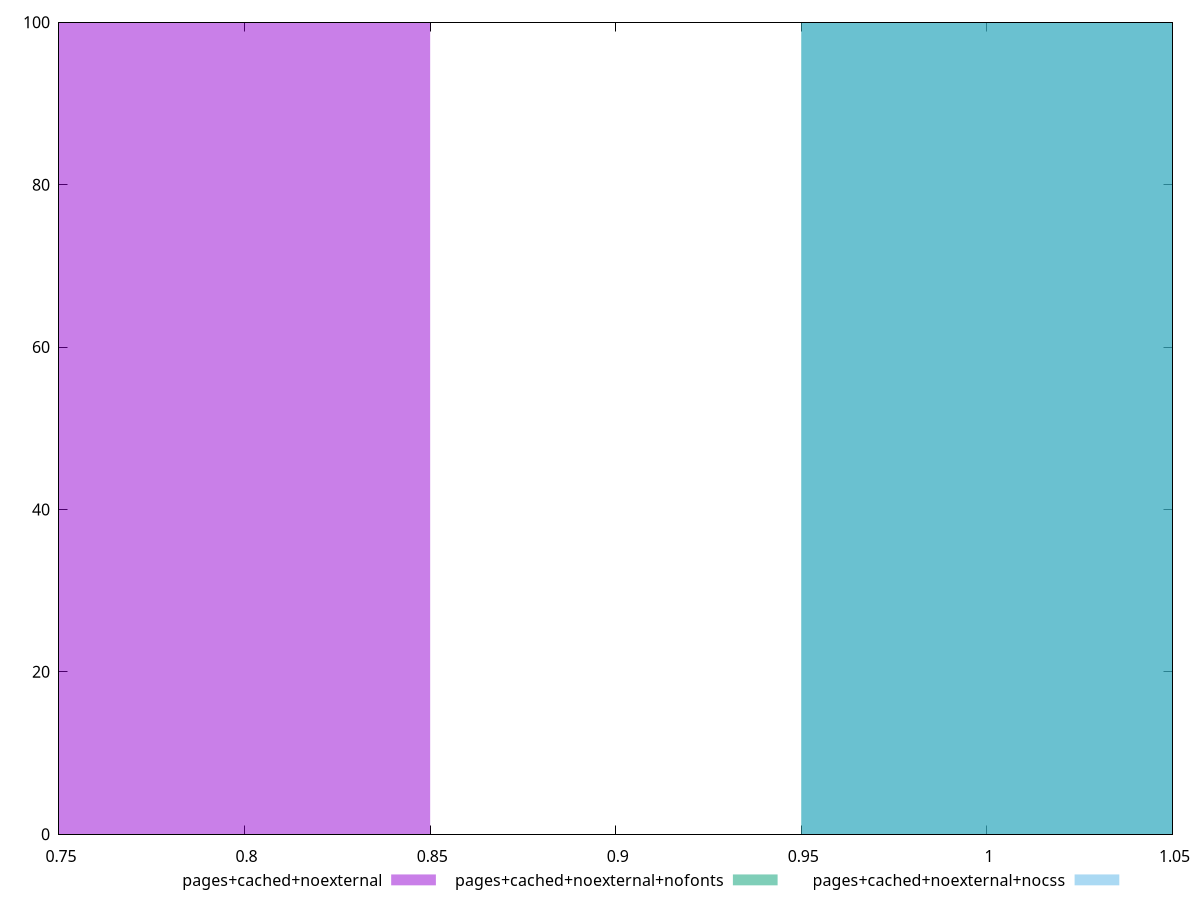 $_pagesCachedNoexternal <<EOF
0.8 100
EOF
$_pagesCachedNoexternalNofonts <<EOF
1 100
EOF
$_pagesCachedNoexternalNocss <<EOF
1 100
EOF
set key outside below
set terminal pngcairo
set output "report_00005_2020-11-02T22-26-11.212Z/unused-css-rules/unused-css-rules_pages+cached+noexternal_pages+cached+noexternal+nofonts_pages+cached+noexternal+nocss+hist.png"
set boxwidth 0.1
set style fill transparent solid 0.5 noborder
set yrange [0:100]
plot $_pagesCachedNoexternal title "pages+cached+noexternal" with boxes ,$_pagesCachedNoexternalNofonts title "pages+cached+noexternal+nofonts" with boxes ,$_pagesCachedNoexternalNocss title "pages+cached+noexternal+nocss" with boxes ,